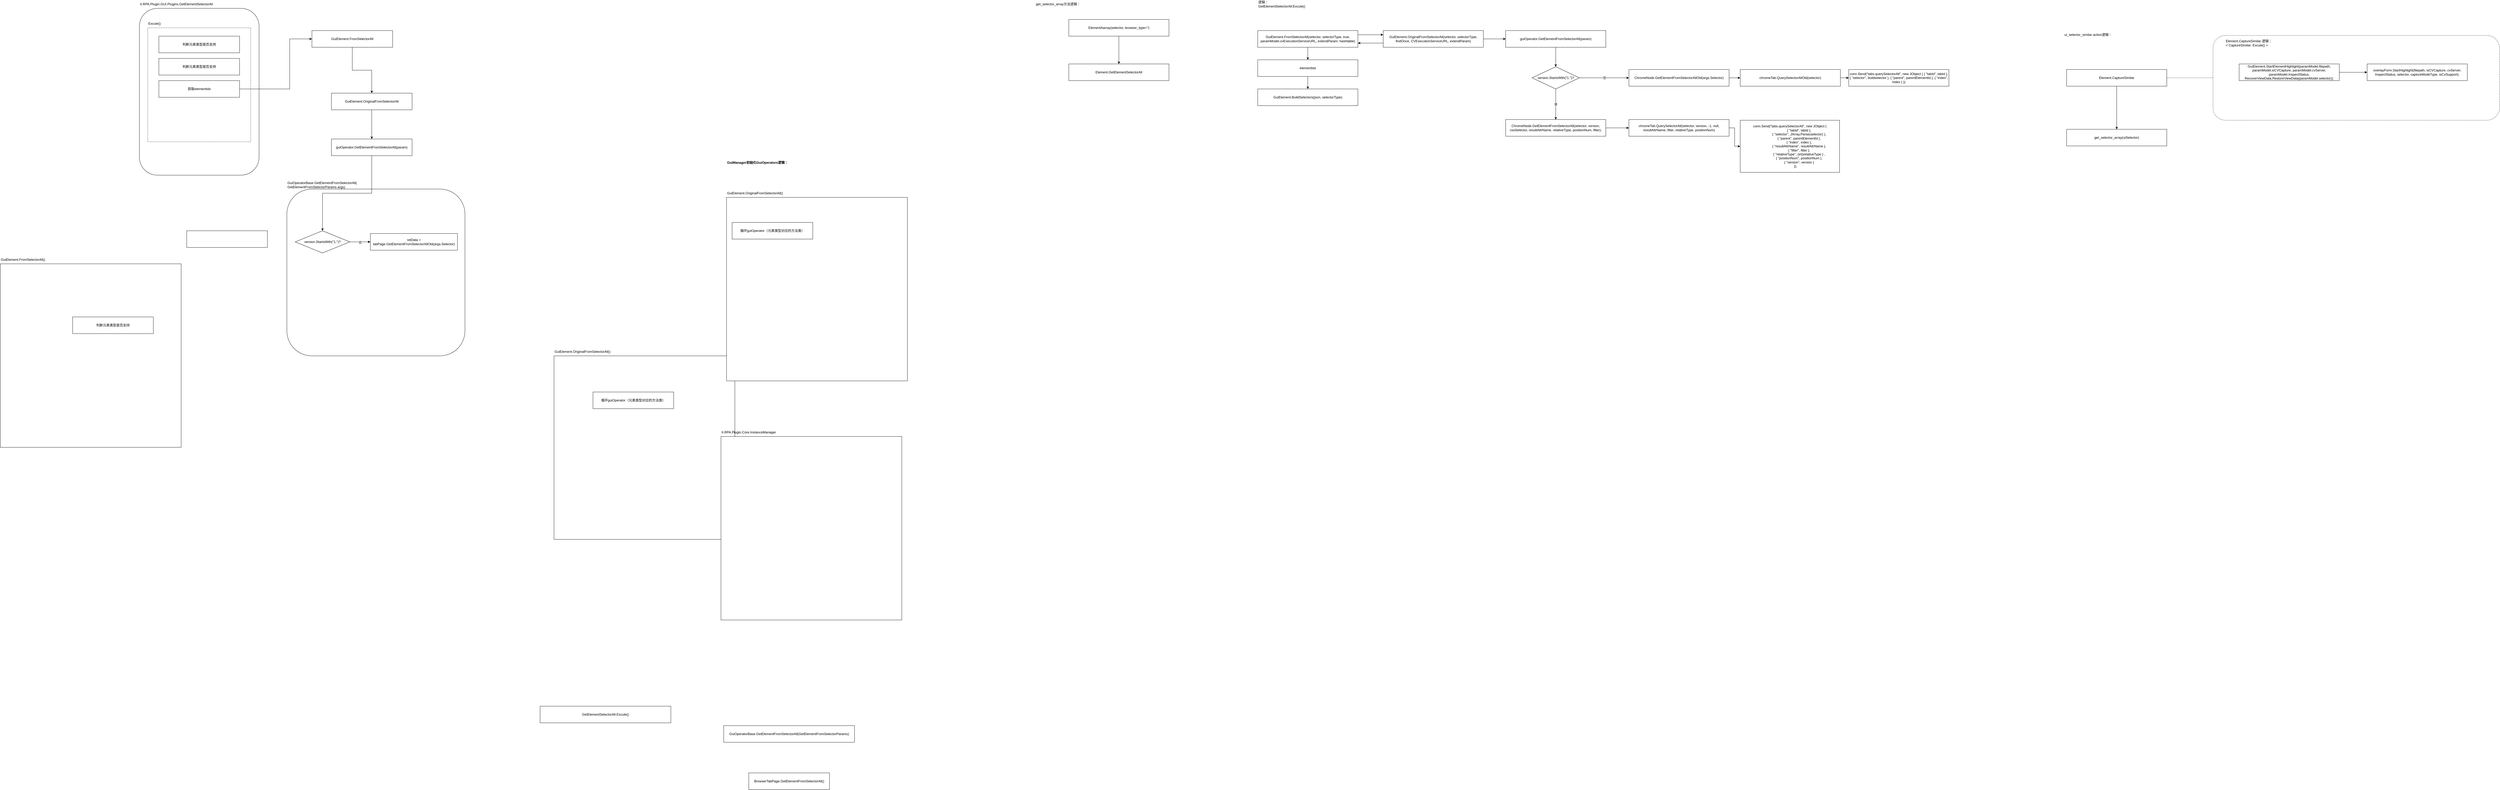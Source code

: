 <mxfile version="21.6.5" type="github">
  <diagram name="第 1 页" id="UWZDFTL9o2CJtpgyM2nF">
    <mxGraphModel dx="2864" dy="780" grid="1" gridSize="10" guides="1" tooltips="1" connect="1" arrows="1" fold="1" page="1" pageScale="1" pageWidth="827" pageHeight="1169" math="0" shadow="0">
      <root>
        <mxCell id="0" />
        <mxCell id="1" parent="0" />
        <mxCell id="0bpNNzVmtFseap0liyOD-15" value="" style="rounded=1;whiteSpace=wrap;html=1;dashed=1;" vertex="1" parent="1">
          <mxGeometry x="7152" y="377.5" width="1030" height="305" as="geometry" />
        </mxCell>
        <mxCell id="BrJIG2N0BZn2m2lbS2RZ-34" value="" style="rounded=1;whiteSpace=wrap;html=1;" parent="1" vertex="1">
          <mxGeometry x="230" y="930" width="640" height="600" as="geometry" />
        </mxCell>
        <mxCell id="BrJIG2N0BZn2m2lbS2RZ-1" value="" style="rounded=1;whiteSpace=wrap;html=1;" parent="1" vertex="1">
          <mxGeometry x="-300" y="280" width="430" height="600" as="geometry" />
        </mxCell>
        <mxCell id="BrJIG2N0BZn2m2lbS2RZ-2" value="II.RPA.Plugin.GUI.Plugins.GetElementSelectorAll" style="text;html=1;strokeColor=none;fillColor=none;align=left;verticalAlign=middle;whiteSpace=wrap;rounded=0;" parent="1" vertex="1">
          <mxGeometry x="-300" y="250" width="300" height="30" as="geometry" />
        </mxCell>
        <mxCell id="BrJIG2N0BZn2m2lbS2RZ-10" value="" style="group" parent="1" vertex="1" connectable="0">
          <mxGeometry x="-800" y="1169" width="790" height="690" as="geometry" />
        </mxCell>
        <mxCell id="BrJIG2N0BZn2m2lbS2RZ-8" value="" style="rounded=0;whiteSpace=wrap;html=1;" parent="BrJIG2N0BZn2m2lbS2RZ-10" vertex="1">
          <mxGeometry y="30" width="650" height="660" as="geometry" />
        </mxCell>
        <mxCell id="BrJIG2N0BZn2m2lbS2RZ-9" value="GuiElement.FromSelectorAll()" style="text;html=1;strokeColor=none;fillColor=none;align=left;verticalAlign=middle;whiteSpace=wrap;rounded=0;" parent="BrJIG2N0BZn2m2lbS2RZ-10" vertex="1">
          <mxGeometry width="300" height="30" as="geometry" />
        </mxCell>
        <mxCell id="BrJIG2N0BZn2m2lbS2RZ-15" value="判断元素类型是否支持" style="rounded=0;whiteSpace=wrap;html=1;" parent="BrJIG2N0BZn2m2lbS2RZ-10" vertex="1">
          <mxGeometry x="260" y="221" width="290" height="60" as="geometry" />
        </mxCell>
        <mxCell id="BrJIG2N0BZn2m2lbS2RZ-11" value="" style="group" parent="1" vertex="1" connectable="0">
          <mxGeometry x="1190" y="1500" width="650" height="690" as="geometry" />
        </mxCell>
        <mxCell id="BrJIG2N0BZn2m2lbS2RZ-12" value="" style="rounded=0;whiteSpace=wrap;html=1;" parent="BrJIG2N0BZn2m2lbS2RZ-11" vertex="1">
          <mxGeometry y="30" width="650" height="660" as="geometry" />
        </mxCell>
        <mxCell id="BrJIG2N0BZn2m2lbS2RZ-13" value="GuiElement.OriginalFromSelectorAll()" style="text;html=1;strokeColor=none;fillColor=none;align=left;verticalAlign=middle;whiteSpace=wrap;rounded=0;" parent="BrJIG2N0BZn2m2lbS2RZ-11" vertex="1">
          <mxGeometry width="300" height="30" as="geometry" />
        </mxCell>
        <mxCell id="BrJIG2N0BZn2m2lbS2RZ-14" value="循环guiOperator（元素类型对应的方法类）" style="rounded=0;whiteSpace=wrap;html=1;" parent="BrJIG2N0BZn2m2lbS2RZ-11" vertex="1">
          <mxGeometry x="140" y="160" width="290" height="60" as="geometry" />
        </mxCell>
        <mxCell id="BrJIG2N0BZn2m2lbS2RZ-16" value="" style="group" parent="1" vertex="1" connectable="0">
          <mxGeometry x="1810" y="930" width="650" height="690" as="geometry" />
        </mxCell>
        <mxCell id="BrJIG2N0BZn2m2lbS2RZ-17" value="" style="rounded=0;whiteSpace=wrap;html=1;" parent="BrJIG2N0BZn2m2lbS2RZ-16" vertex="1">
          <mxGeometry y="30" width="650" height="660" as="geometry" />
        </mxCell>
        <mxCell id="BrJIG2N0BZn2m2lbS2RZ-18" value="GuiElement.OriginalFromSelectorAll()" style="text;html=1;strokeColor=none;fillColor=none;align=left;verticalAlign=middle;whiteSpace=wrap;rounded=0;" parent="BrJIG2N0BZn2m2lbS2RZ-16" vertex="1">
          <mxGeometry width="300" height="30" as="geometry" />
        </mxCell>
        <mxCell id="BrJIG2N0BZn2m2lbS2RZ-19" value="循环guiOperator（元素类型对应的方法类）" style="rounded=0;whiteSpace=wrap;html=1;" parent="BrJIG2N0BZn2m2lbS2RZ-16" vertex="1">
          <mxGeometry x="20" y="120" width="290" height="60" as="geometry" />
        </mxCell>
        <mxCell id="BrJIG2N0BZn2m2lbS2RZ-20" value="GuiManager初始化GuiOperators逻辑：" style="text;html=1;strokeColor=none;fillColor=none;align=left;verticalAlign=middle;whiteSpace=wrap;rounded=0;fontStyle=1" parent="1" vertex="1">
          <mxGeometry x="1810" y="820" width="270" height="30" as="geometry" />
        </mxCell>
        <mxCell id="BrJIG2N0BZn2m2lbS2RZ-21" value="" style="rounded=0;whiteSpace=wrap;html=1;" parent="1" vertex="1">
          <mxGeometry x="1790" y="1820" width="650" height="660" as="geometry" />
        </mxCell>
        <mxCell id="BrJIG2N0BZn2m2lbS2RZ-22" value="II.RPA.Plugin.Core.InstanceManager" style="text;html=1;strokeColor=none;fillColor=none;align=left;verticalAlign=middle;whiteSpace=wrap;rounded=0;" parent="1" vertex="1">
          <mxGeometry x="1790" y="1790" width="300" height="30" as="geometry" />
        </mxCell>
        <mxCell id="BrJIG2N0BZn2m2lbS2RZ-23" value="GuiOperatorBase.GetElementFromSelectorAll(GetElementFromSelectorParams)" style="rounded=0;whiteSpace=wrap;html=1;" parent="1" vertex="1">
          <mxGeometry x="1800" y="2860" width="470" height="60" as="geometry" />
        </mxCell>
        <mxCell id="BrJIG2N0BZn2m2lbS2RZ-24" value="BrowserTabPage.GetElementFromSelectorAll()" style="rounded=0;whiteSpace=wrap;html=1;" parent="1" vertex="1">
          <mxGeometry x="1890" y="3030" width="290" height="60" as="geometry" />
        </mxCell>
        <mxCell id="BrJIG2N0BZn2m2lbS2RZ-25" value="GetElementSelectorAll.Excute()" style="rounded=0;whiteSpace=wrap;html=1;" parent="1" vertex="1">
          <mxGeometry x="1140" y="2790" width="470" height="60" as="geometry" />
        </mxCell>
        <mxCell id="BrJIG2N0BZn2m2lbS2RZ-3" value="" style="rounded=0;whiteSpace=wrap;html=1;dashed=1;" parent="1" vertex="1">
          <mxGeometry x="-270" y="350" width="370" height="410" as="geometry" />
        </mxCell>
        <mxCell id="BrJIG2N0BZn2m2lbS2RZ-5" value="Excute()" style="text;html=1;strokeColor=none;fillColor=none;align=left;verticalAlign=middle;whiteSpace=wrap;rounded=0;" parent="1" vertex="1">
          <mxGeometry x="-270" y="320" width="120" height="30" as="geometry" />
        </mxCell>
        <mxCell id="BrJIG2N0BZn2m2lbS2RZ-4" value="判断元素类型是否支持" style="rounded=0;whiteSpace=wrap;html=1;" parent="1" vertex="1">
          <mxGeometry x="-230" y="380" width="290" height="60" as="geometry" />
        </mxCell>
        <mxCell id="BrJIG2N0BZn2m2lbS2RZ-7" value="判断元素类型是否支持" style="rounded=0;whiteSpace=wrap;html=1;" parent="1" vertex="1">
          <mxGeometry x="-230" y="460" width="290" height="60" as="geometry" />
        </mxCell>
        <mxCell id="BrJIG2N0BZn2m2lbS2RZ-33" style="edgeStyle=orthogonalEdgeStyle;rounded=0;orthogonalLoop=1;jettySize=auto;html=1;" parent="1" source="BrJIG2N0BZn2m2lbS2RZ-26" target="BrJIG2N0BZn2m2lbS2RZ-27" edge="1">
          <mxGeometry relative="1" as="geometry">
            <Array as="points">
              <mxPoint x="240" y="570" />
              <mxPoint x="240" y="390" />
            </Array>
          </mxGeometry>
        </mxCell>
        <mxCell id="BrJIG2N0BZn2m2lbS2RZ-26" value="获取elementIds" style="rounded=0;whiteSpace=wrap;html=1;" parent="1" vertex="1">
          <mxGeometry x="-230" y="540" width="290" height="60" as="geometry" />
        </mxCell>
        <mxCell id="BrJIG2N0BZn2m2lbS2RZ-30" style="edgeStyle=orthogonalEdgeStyle;rounded=0;orthogonalLoop=1;jettySize=auto;html=1;" parent="1" source="BrJIG2N0BZn2m2lbS2RZ-27" target="BrJIG2N0BZn2m2lbS2RZ-28" edge="1">
          <mxGeometry relative="1" as="geometry" />
        </mxCell>
        <mxCell id="BrJIG2N0BZn2m2lbS2RZ-27" value="GuiElement.FromSelectorAll" style="rounded=0;whiteSpace=wrap;html=1;" parent="1" vertex="1">
          <mxGeometry x="320" y="360" width="290" height="60" as="geometry" />
        </mxCell>
        <mxCell id="BrJIG2N0BZn2m2lbS2RZ-31" style="edgeStyle=orthogonalEdgeStyle;rounded=0;orthogonalLoop=1;jettySize=auto;html=1;" parent="1" source="BrJIG2N0BZn2m2lbS2RZ-28" target="BrJIG2N0BZn2m2lbS2RZ-29" edge="1">
          <mxGeometry relative="1" as="geometry" />
        </mxCell>
        <mxCell id="BrJIG2N0BZn2m2lbS2RZ-28" value="GuiElement.OriginalFromSelectorAll" style="rounded=0;whiteSpace=wrap;html=1;" parent="1" vertex="1">
          <mxGeometry x="390" y="585" width="290" height="60" as="geometry" />
        </mxCell>
        <mxCell id="BrJIG2N0BZn2m2lbS2RZ-40" style="edgeStyle=orthogonalEdgeStyle;rounded=0;orthogonalLoop=1;jettySize=auto;html=1;entryX=0.5;entryY=0;entryDx=0;entryDy=0;" parent="1" source="BrJIG2N0BZn2m2lbS2RZ-29" target="BrJIG2N0BZn2m2lbS2RZ-36" edge="1">
          <mxGeometry relative="1" as="geometry" />
        </mxCell>
        <mxCell id="BrJIG2N0BZn2m2lbS2RZ-29" value="guiOperator.GetElementFromSelectorAll(param)" style="rounded=0;whiteSpace=wrap;html=1;" parent="1" vertex="1">
          <mxGeometry x="390" y="750" width="290" height="60" as="geometry" />
        </mxCell>
        <mxCell id="BrJIG2N0BZn2m2lbS2RZ-32" value="" style="rounded=0;whiteSpace=wrap;html=1;" parent="1" vertex="1">
          <mxGeometry x="-130" y="1080" width="290" height="60" as="geometry" />
        </mxCell>
        <mxCell id="BrJIG2N0BZn2m2lbS2RZ-35" value="GuiOperatorBase.GetElementFromSelectorAll(&lt;br style=&quot;border-color: var(--border-color); text-align: center;&quot;&gt;&lt;span style=&quot;text-align: center;&quot;&gt;GetElementFromSelectorParams args)&lt;/span&gt;" style="text;html=1;strokeColor=none;fillColor=none;align=left;verticalAlign=middle;whiteSpace=wrap;rounded=0;" parent="1" vertex="1">
          <mxGeometry x="230" y="900" width="270" height="30" as="geometry" />
        </mxCell>
        <mxCell id="BrJIG2N0BZn2m2lbS2RZ-38" style="edgeStyle=orthogonalEdgeStyle;rounded=0;orthogonalLoop=1;jettySize=auto;html=1;" parent="1" source="BrJIG2N0BZn2m2lbS2RZ-36" target="BrJIG2N0BZn2m2lbS2RZ-37" edge="1">
          <mxGeometry relative="1" as="geometry" />
        </mxCell>
        <mxCell id="BrJIG2N0BZn2m2lbS2RZ-39" value="否" style="edgeLabel;html=1;align=center;verticalAlign=middle;resizable=0;points=[];" parent="BrJIG2N0BZn2m2lbS2RZ-38" vertex="1" connectable="0">
          <mxGeometry x="-0.003" y="-2" relative="1" as="geometry">
            <mxPoint as="offset" />
          </mxGeometry>
        </mxCell>
        <mxCell id="BrJIG2N0BZn2m2lbS2RZ-36" value="version.StartsWith(&quot;1.&quot;)?" style="rhombus;whiteSpace=wrap;html=1;" parent="1" vertex="1">
          <mxGeometry x="260" y="1080" width="196" height="80" as="geometry" />
        </mxCell>
        <mxCell id="BrJIG2N0BZn2m2lbS2RZ-37" value="retData = tabPage.GetElementFromSelectorAllOld(args.Selector)" style="rounded=0;whiteSpace=wrap;html=1;" parent="1" vertex="1">
          <mxGeometry x="530" y="1090" width="313" height="60" as="geometry" />
        </mxCell>
        <mxCell id="0bpNNzVmtFseap0liyOD-1" value="Element.CaptureSimilar 逻辑：&lt;br&gt;&amp;lt; CaptureSimilar:&amp;nbsp;Excute() &amp;gt;" style="text;html=1;strokeColor=none;fillColor=none;align=left;verticalAlign=middle;whiteSpace=wrap;rounded=0;" vertex="1" parent="1">
          <mxGeometry x="7196" y="390" width="220" height="30" as="geometry" />
        </mxCell>
        <mxCell id="0bpNNzVmtFseap0liyOD-28" style="edgeStyle=orthogonalEdgeStyle;rounded=0;orthogonalLoop=1;jettySize=auto;html=1;" edge="1" parent="1" source="0bpNNzVmtFseap0liyOD-4" target="0bpNNzVmtFseap0liyOD-25">
          <mxGeometry relative="1" as="geometry" />
        </mxCell>
        <mxCell id="0bpNNzVmtFseap0liyOD-32" style="edgeStyle=orthogonalEdgeStyle;rounded=0;orthogonalLoop=1;jettySize=auto;html=1;exitX=1;exitY=0.25;exitDx=0;exitDy=0;entryX=0;entryY=0.25;entryDx=0;entryDy=0;" edge="1" parent="1" source="0bpNNzVmtFseap0liyOD-4" target="0bpNNzVmtFseap0liyOD-5">
          <mxGeometry relative="1" as="geometry" />
        </mxCell>
        <mxCell id="0bpNNzVmtFseap0liyOD-4" value="GuiElement.FromSelectorAll(selector, selectorType, true, paramModel.cvExecutionServiceURL, extendParam: hashtable)" style="rounded=0;whiteSpace=wrap;html=1;" vertex="1" parent="1">
          <mxGeometry x="3719" y="360" width="360" height="60" as="geometry" />
        </mxCell>
        <mxCell id="0bpNNzVmtFseap0liyOD-29" style="edgeStyle=orthogonalEdgeStyle;rounded=0;orthogonalLoop=1;jettySize=auto;html=1;" edge="1" parent="1" source="0bpNNzVmtFseap0liyOD-5" target="0bpNNzVmtFseap0liyOD-6">
          <mxGeometry relative="1" as="geometry" />
        </mxCell>
        <mxCell id="0bpNNzVmtFseap0liyOD-33" style="edgeStyle=orthogonalEdgeStyle;rounded=0;orthogonalLoop=1;jettySize=auto;html=1;entryX=1;entryY=0.75;entryDx=0;entryDy=0;exitX=0;exitY=0.75;exitDx=0;exitDy=0;" edge="1" parent="1" source="0bpNNzVmtFseap0liyOD-5" target="0bpNNzVmtFseap0liyOD-4">
          <mxGeometry relative="1" as="geometry" />
        </mxCell>
        <mxCell id="0bpNNzVmtFseap0liyOD-5" value="GuiElement.OriginalFromSelectorAll(selector, selectorType, findOnce, CVExecutionServiceURL, extendParam)" style="rounded=0;whiteSpace=wrap;html=1;" vertex="1" parent="1">
          <mxGeometry x="4170" y="360" width="360" height="60" as="geometry" />
        </mxCell>
        <mxCell id="0bpNNzVmtFseap0liyOD-41" value="" style="edgeStyle=orthogonalEdgeStyle;rounded=0;orthogonalLoop=1;jettySize=auto;html=1;" edge="1" parent="1" source="0bpNNzVmtFseap0liyOD-6" target="0bpNNzVmtFseap0liyOD-40">
          <mxGeometry relative="1" as="geometry" />
        </mxCell>
        <mxCell id="0bpNNzVmtFseap0liyOD-6" value="guiOperator.GetElementFromSelectorAll(param)" style="rounded=0;whiteSpace=wrap;html=1;" vertex="1" parent="1">
          <mxGeometry x="4610" y="360" width="360" height="60" as="geometry" />
        </mxCell>
        <mxCell id="0bpNNzVmtFseap0liyOD-7" value="逻辑：&lt;br&gt;GetElementSelectorAll:Excute()" style="text;html=1;strokeColor=none;fillColor=none;align=left;verticalAlign=middle;whiteSpace=wrap;rounded=0;" vertex="1" parent="1">
          <mxGeometry x="3719" y="250" width="220" height="30" as="geometry" />
        </mxCell>
        <mxCell id="0bpNNzVmtFseap0liyOD-11" style="edgeStyle=orthogonalEdgeStyle;rounded=0;orthogonalLoop=1;jettySize=auto;html=1;" edge="1" parent="1" source="0bpNNzVmtFseap0liyOD-9" target="0bpNNzVmtFseap0liyOD-10">
          <mxGeometry relative="1" as="geometry" />
        </mxCell>
        <mxCell id="0bpNNzVmtFseap0liyOD-9" value="GuiElement.StartElementHighlight(paramModel.filepath, paramModel.isCVCapture, paramModel.cvServer, paramModel.InspectStatus, RecoverViewData.RestoreViewData(paramModel.selector));" style="rounded=0;whiteSpace=wrap;html=1;" vertex="1" parent="1">
          <mxGeometry x="7246" y="480" width="360" height="60" as="geometry" />
        </mxCell>
        <mxCell id="0bpNNzVmtFseap0liyOD-10" value="overlayForm.StartHighlight(filepath, isCVCapture, cvServer, InspectStatus, selector, captureModeType, isCvSupport);" style="rounded=0;whiteSpace=wrap;html=1;" vertex="1" parent="1">
          <mxGeometry x="7706" y="480" width="360" height="60" as="geometry" />
        </mxCell>
        <mxCell id="0bpNNzVmtFseap0liyOD-13" value="ui_selector_similar action逻辑：" style="text;html=1;strokeColor=none;fillColor=none;align=left;verticalAlign=middle;whiteSpace=wrap;rounded=0;" vertex="1" parent="1">
          <mxGeometry x="6616" y="360" width="220" height="30" as="geometry" />
        </mxCell>
        <mxCell id="0bpNNzVmtFseap0liyOD-16" style="edgeStyle=orthogonalEdgeStyle;rounded=0;orthogonalLoop=1;jettySize=auto;html=1;entryX=0;entryY=0.5;entryDx=0;entryDy=0;endArrow=none;endFill=0;dashed=1;" edge="1" parent="1" source="0bpNNzVmtFseap0liyOD-14" target="0bpNNzVmtFseap0liyOD-15">
          <mxGeometry relative="1" as="geometry" />
        </mxCell>
        <mxCell id="0bpNNzVmtFseap0liyOD-23" style="edgeStyle=orthogonalEdgeStyle;rounded=0;orthogonalLoop=1;jettySize=auto;html=1;" edge="1" parent="1" source="0bpNNzVmtFseap0liyOD-14" target="0bpNNzVmtFseap0liyOD-17">
          <mxGeometry relative="1" as="geometry" />
        </mxCell>
        <mxCell id="0bpNNzVmtFseap0liyOD-14" value="Element.CaptureSimilar" style="rounded=0;whiteSpace=wrap;html=1;" vertex="1" parent="1">
          <mxGeometry x="6626" y="500" width="360" height="60" as="geometry" />
        </mxCell>
        <mxCell id="0bpNNzVmtFseap0liyOD-17" value="get_selector_array(uiSelector)" style="rounded=0;whiteSpace=wrap;html=1;" vertex="1" parent="1">
          <mxGeometry x="6626" y="715" width="360" height="60" as="geometry" />
        </mxCell>
        <mxCell id="0bpNNzVmtFseap0liyOD-19" value="get_selector_array方法逻辑：" style="text;html=1;strokeColor=none;fillColor=none;align=left;verticalAlign=middle;whiteSpace=wrap;rounded=0;" vertex="1" parent="1">
          <mxGeometry x="2920" y="250" width="220" height="30" as="geometry" />
        </mxCell>
        <mxCell id="0bpNNzVmtFseap0liyOD-20" value="Element.GetElementSelectorAll" style="rounded=0;whiteSpace=wrap;html=1;" vertex="1" parent="1">
          <mxGeometry x="3040" y="480" width="360" height="60" as="geometry" />
        </mxCell>
        <mxCell id="0bpNNzVmtFseap0liyOD-22" style="edgeStyle=orthogonalEdgeStyle;rounded=0;orthogonalLoop=1;jettySize=auto;html=1;" edge="1" parent="1" source="0bpNNzVmtFseap0liyOD-21" target="0bpNNzVmtFseap0liyOD-20">
          <mxGeometry relative="1" as="geometry" />
        </mxCell>
        <mxCell id="0bpNNzVmtFseap0liyOD-21" value="ElementAarray(selector, browser_type=&#39;&#39;)" style="rounded=0;whiteSpace=wrap;html=1;" vertex="1" parent="1">
          <mxGeometry x="3040" y="320" width="360" height="60" as="geometry" />
        </mxCell>
        <mxCell id="0bpNNzVmtFseap0liyOD-51" style="edgeStyle=orthogonalEdgeStyle;rounded=0;orthogonalLoop=1;jettySize=auto;html=1;" edge="1" parent="1" source="0bpNNzVmtFseap0liyOD-25" target="0bpNNzVmtFseap0liyOD-50">
          <mxGeometry relative="1" as="geometry" />
        </mxCell>
        <mxCell id="0bpNNzVmtFseap0liyOD-25" value="elementIds" style="rounded=0;whiteSpace=wrap;html=1;" vertex="1" parent="1">
          <mxGeometry x="3719" y="465" width="360" height="60" as="geometry" />
        </mxCell>
        <mxCell id="0bpNNzVmtFseap0liyOD-36" style="edgeStyle=orthogonalEdgeStyle;rounded=0;orthogonalLoop=1;jettySize=auto;html=1;" edge="1" parent="1" source="0bpNNzVmtFseap0liyOD-30" target="0bpNNzVmtFseap0liyOD-34">
          <mxGeometry relative="1" as="geometry" />
        </mxCell>
        <mxCell id="0bpNNzVmtFseap0liyOD-30" value="ChromeNode.GetElementFromSelectorAllOld(args.Selector)" style="rounded=0;whiteSpace=wrap;html=1;" vertex="1" parent="1">
          <mxGeometry x="5053" y="500" width="360" height="60" as="geometry" />
        </mxCell>
        <mxCell id="0bpNNzVmtFseap0liyOD-38" style="edgeStyle=orthogonalEdgeStyle;rounded=0;orthogonalLoop=1;jettySize=auto;html=1;" edge="1" parent="1" source="0bpNNzVmtFseap0liyOD-34" target="0bpNNzVmtFseap0liyOD-37">
          <mxGeometry relative="1" as="geometry" />
        </mxCell>
        <mxCell id="0bpNNzVmtFseap0liyOD-34" value="chromeTab.QuerySelectorAllOld(selector)" style="rounded=0;whiteSpace=wrap;html=1;" vertex="1" parent="1">
          <mxGeometry x="5453" y="500" width="360" height="60" as="geometry" />
        </mxCell>
        <mxCell id="0bpNNzVmtFseap0liyOD-37" value="conn.Send(&quot;tabs.querySelectorAll&quot;, new JObject { { &quot;tabId&quot;, tabId }, { &quot;selector&quot;, buildselector }, { &quot;parent&quot;, parentElementId }, { &quot;index&quot;, index } })" style="rounded=0;whiteSpace=wrap;html=1;" vertex="1" parent="1">
          <mxGeometry x="5843" y="500" width="360" height="60" as="geometry" />
        </mxCell>
        <mxCell id="0bpNNzVmtFseap0liyOD-47" style="edgeStyle=orthogonalEdgeStyle;rounded=0;orthogonalLoop=1;jettySize=auto;html=1;" edge="1" parent="1" source="0bpNNzVmtFseap0liyOD-39" target="0bpNNzVmtFseap0liyOD-46">
          <mxGeometry relative="1" as="geometry" />
        </mxCell>
        <mxCell id="0bpNNzVmtFseap0liyOD-39" value="ChromeNode.GetElementFromSelectorAll(selector, version, cssSelector, resultAttrName, relativeType, positionNum, filter);" style="rounded=0;whiteSpace=wrap;html=1;" vertex="1" parent="1">
          <mxGeometry x="4610" y="680" width="360" height="60" as="geometry" />
        </mxCell>
        <mxCell id="0bpNNzVmtFseap0liyOD-42" style="edgeStyle=orthogonalEdgeStyle;rounded=0;orthogonalLoop=1;jettySize=auto;html=1;" edge="1" parent="1" source="0bpNNzVmtFseap0liyOD-40" target="0bpNNzVmtFseap0liyOD-39">
          <mxGeometry relative="1" as="geometry">
            <mxPoint x="4790" y="620" as="targetPoint" />
          </mxGeometry>
        </mxCell>
        <mxCell id="0bpNNzVmtFseap0liyOD-43" value="是" style="edgeLabel;html=1;align=center;verticalAlign=middle;resizable=0;points=[];" vertex="1" connectable="0" parent="0bpNNzVmtFseap0liyOD-42">
          <mxGeometry x="-0.003" y="-4" relative="1" as="geometry">
            <mxPoint x="4" as="offset" />
          </mxGeometry>
        </mxCell>
        <mxCell id="0bpNNzVmtFseap0liyOD-44" style="edgeStyle=orthogonalEdgeStyle;rounded=0;orthogonalLoop=1;jettySize=auto;html=1;" edge="1" parent="1" source="0bpNNzVmtFseap0liyOD-40" target="0bpNNzVmtFseap0liyOD-30">
          <mxGeometry relative="1" as="geometry" />
        </mxCell>
        <mxCell id="0bpNNzVmtFseap0liyOD-45" value="否" style="edgeLabel;html=1;align=center;verticalAlign=middle;resizable=0;points=[];" vertex="1" connectable="0" parent="0bpNNzVmtFseap0liyOD-44">
          <mxGeometry x="0.011" relative="1" as="geometry">
            <mxPoint as="offset" />
          </mxGeometry>
        </mxCell>
        <mxCell id="0bpNNzVmtFseap0liyOD-40" value="version.StartsWith(&quot;1.&quot;)?" style="rhombus;whiteSpace=wrap;html=1;rounded=0;" vertex="1" parent="1">
          <mxGeometry x="4705" y="490" width="170" height="80" as="geometry" />
        </mxCell>
        <mxCell id="0bpNNzVmtFseap0liyOD-49" style="edgeStyle=orthogonalEdgeStyle;rounded=0;orthogonalLoop=1;jettySize=auto;html=1;" edge="1" parent="1" source="0bpNNzVmtFseap0liyOD-46" target="0bpNNzVmtFseap0liyOD-48">
          <mxGeometry relative="1" as="geometry" />
        </mxCell>
        <mxCell id="0bpNNzVmtFseap0liyOD-46" value="chromeTab.QuerySelectorAll(selector, version, -1, null, resultAttrName, filter, relativeType, positionNum)" style="rounded=0;whiteSpace=wrap;html=1;" vertex="1" parent="1">
          <mxGeometry x="5053" y="680" width="360" height="60" as="geometry" />
        </mxCell>
        <mxCell id="0bpNNzVmtFseap0liyOD-48" value="&lt;div&gt;conn.Send(&quot;tabs.querySelectorAll&quot;, new JObject {&lt;/div&gt;&lt;div&gt;&amp;nbsp; &amp;nbsp; &amp;nbsp; &amp;nbsp; &amp;nbsp; &amp;nbsp; &amp;nbsp; &amp;nbsp; &amp;nbsp; &amp;nbsp; { &quot;tabId&quot;, tabId },&lt;/div&gt;&lt;div&gt;&amp;nbsp; &amp;nbsp; &amp;nbsp; &amp;nbsp; &amp;nbsp; &amp;nbsp; &amp;nbsp; &amp;nbsp; &amp;nbsp; &amp;nbsp; { &quot;selector&quot;, JArray.Parse(selector) },&lt;/div&gt;&lt;div&gt;&amp;nbsp; &amp;nbsp; &amp;nbsp; &amp;nbsp; &amp;nbsp; &amp;nbsp; &amp;nbsp; &amp;nbsp; &amp;nbsp; &amp;nbsp; { &quot;parent&quot;, parentElementId },&lt;/div&gt;&lt;div&gt;&amp;nbsp; &amp;nbsp; &amp;nbsp; &amp;nbsp; &amp;nbsp; &amp;nbsp; &amp;nbsp; &amp;nbsp; &amp;nbsp; &amp;nbsp; { &quot;index&quot;, index },&lt;/div&gt;&lt;div&gt;&amp;nbsp; &amp;nbsp; &amp;nbsp; &amp;nbsp; &amp;nbsp; &amp;nbsp; &amp;nbsp; &amp;nbsp; &amp;nbsp; &amp;nbsp; { &quot;resultAttrName&quot;, resultAttrName },&lt;/div&gt;&lt;div&gt;&amp;nbsp; &amp;nbsp; &amp;nbsp; &amp;nbsp; &amp;nbsp; &amp;nbsp; &amp;nbsp; &amp;nbsp; &amp;nbsp; &amp;nbsp; { &quot;filter&quot;, filter },&lt;/div&gt;&lt;div&gt;&amp;nbsp; &amp;nbsp; &amp;nbsp; &amp;nbsp; &amp;nbsp; &amp;nbsp; &amp;nbsp; &amp;nbsp; &amp;nbsp; &amp;nbsp; { &quot;relativeType&quot;, (int)relativeType } ,&lt;/div&gt;&lt;div&gt;&amp;nbsp; &amp;nbsp; &amp;nbsp; &amp;nbsp; &amp;nbsp; &amp;nbsp; &amp;nbsp; &amp;nbsp; &amp;nbsp; &amp;nbsp; { &quot;positionNum&quot;, positionNum },&lt;/div&gt;&lt;div&gt;&amp;nbsp; &amp;nbsp; &amp;nbsp; &amp;nbsp; &amp;nbsp; &amp;nbsp; &amp;nbsp; &amp;nbsp; &amp;nbsp; &amp;nbsp; { &quot;version&quot;, version }&lt;/div&gt;&lt;div&gt;&amp;nbsp; &amp;nbsp; &amp;nbsp; &amp;nbsp; &amp;nbsp; &amp;nbsp; });&lt;/div&gt;" style="rounded=0;whiteSpace=wrap;html=1;" vertex="1" parent="1">
          <mxGeometry x="5453" y="682.5" width="357" height="187.5" as="geometry" />
        </mxCell>
        <mxCell id="0bpNNzVmtFseap0liyOD-50" value="GuiElement.BuildSelectors(json, selectorType)" style="rounded=0;whiteSpace=wrap;html=1;" vertex="1" parent="1">
          <mxGeometry x="3719" y="570" width="360" height="60" as="geometry" />
        </mxCell>
      </root>
    </mxGraphModel>
  </diagram>
</mxfile>
